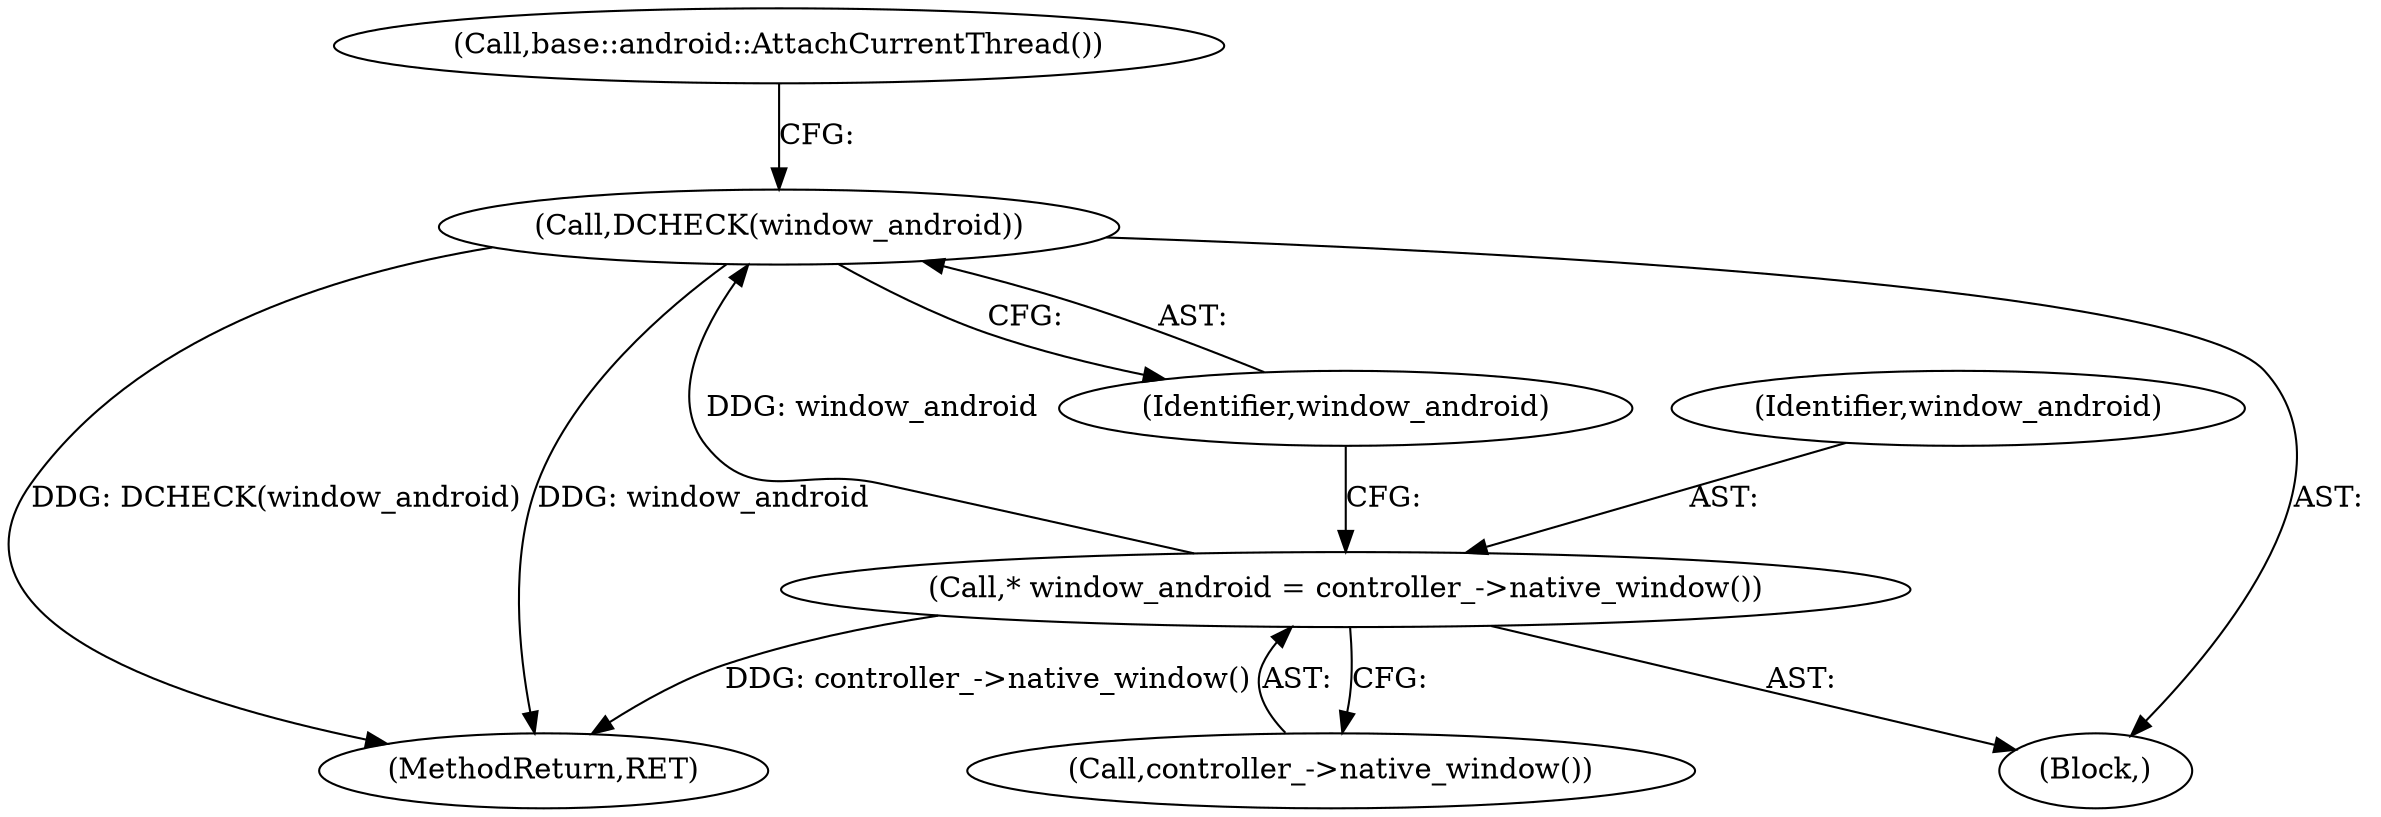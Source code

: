 digraph "1_Chrome_961d0cda4cfc3bcf04aa48ccc32772d63af12d9b_0@pointer" {
"1000107" [label="(Call,DCHECK(window_android))"];
"1000104" [label="(Call,* window_android = controller_->native_window())"];
"1000106" [label="(Call,controller_->native_window())"];
"1000116" [label="(MethodReturn,RET)"];
"1000108" [label="(Identifier,window_android)"];
"1000107" [label="(Call,DCHECK(window_android))"];
"1000105" [label="(Identifier,window_android)"];
"1000104" [label="(Call,* window_android = controller_->native_window())"];
"1000111" [label="(Call,base::android::AttachCurrentThread())"];
"1000102" [label="(Block,)"];
"1000107" -> "1000102"  [label="AST: "];
"1000107" -> "1000108"  [label="CFG: "];
"1000108" -> "1000107"  [label="AST: "];
"1000111" -> "1000107"  [label="CFG: "];
"1000107" -> "1000116"  [label="DDG: window_android"];
"1000107" -> "1000116"  [label="DDG: DCHECK(window_android)"];
"1000104" -> "1000107"  [label="DDG: window_android"];
"1000104" -> "1000102"  [label="AST: "];
"1000104" -> "1000106"  [label="CFG: "];
"1000105" -> "1000104"  [label="AST: "];
"1000106" -> "1000104"  [label="AST: "];
"1000108" -> "1000104"  [label="CFG: "];
"1000104" -> "1000116"  [label="DDG: controller_->native_window()"];
}
